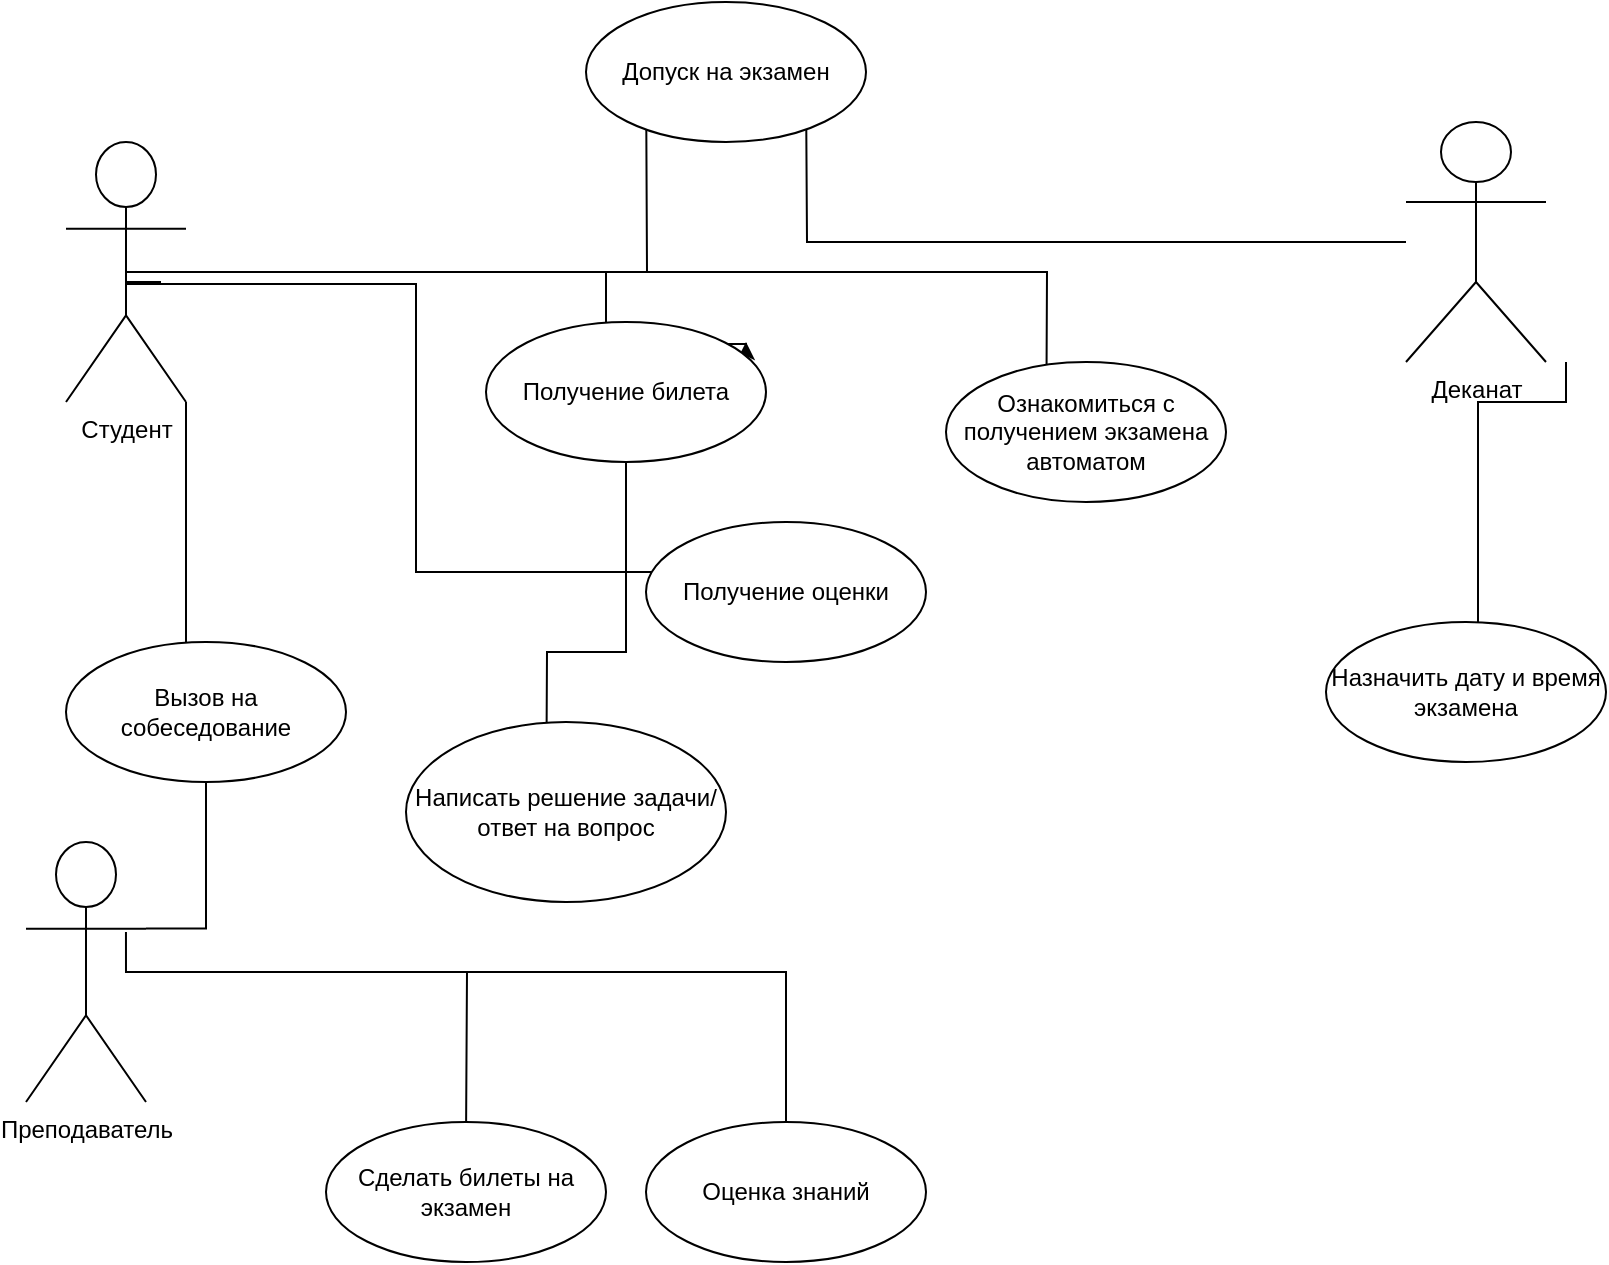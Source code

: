 <mxfile version="22.0.5" type="github">
  <diagram name="Page-1" id="9361dd3d-8414-5efd-6122-117bd74ce7a7">
    <mxGraphModel dx="2438" dy="2125" grid="1" gridSize="10" guides="1" tooltips="1" connect="1" arrows="1" fold="1" page="0" pageScale="1.5" pageWidth="826" pageHeight="1169" background="none" math="0" shadow="0">
      <root>
        <mxCell id="0" />
        <mxCell id="1" parent="0" />
        <mxCell id="BIsx5rSYDtpPCg-pWCxZ-103" style="edgeStyle=orthogonalEdgeStyle;rounded=0;orthogonalLoop=1;jettySize=auto;html=1;exitX=0.5;exitY=0.5;exitDx=0;exitDy=0;exitPerimeter=0;" edge="1" parent="1" source="BIsx5rSYDtpPCg-pWCxZ-134">
          <mxGeometry relative="1" as="geometry">
            <mxPoint x="-1245" y="-660" as="sourcePoint" />
            <mxPoint x="-1060" y="-790" as="targetPoint" />
          </mxGeometry>
        </mxCell>
        <mxCell id="BIsx5rSYDtpPCg-pWCxZ-129" style="edgeStyle=orthogonalEdgeStyle;rounded=0;orthogonalLoop=1;jettySize=auto;html=1;" edge="1" parent="1" source="BIsx5rSYDtpPCg-pWCxZ-134">
          <mxGeometry relative="1" as="geometry">
            <mxPoint x="-1245" y="-660" as="sourcePoint" />
            <mxPoint x="-1010" y="-650" as="targetPoint" />
            <Array as="points">
              <mxPoint x="-1080" y="-685" />
              <mxPoint x="-1080" y="-649" />
            </Array>
          </mxGeometry>
        </mxCell>
        <mxCell id="BIsx5rSYDtpPCg-pWCxZ-127" style="edgeStyle=orthogonalEdgeStyle;rounded=0;orthogonalLoop=1;jettySize=auto;html=1;" edge="1" parent="1" source="BIsx5rSYDtpPCg-pWCxZ-126">
          <mxGeometry relative="1" as="geometry">
            <mxPoint x="-980" y="-780" as="targetPoint" />
          </mxGeometry>
        </mxCell>
        <mxCell id="BIsx5rSYDtpPCg-pWCxZ-162" style="edgeStyle=orthogonalEdgeStyle;rounded=0;orthogonalLoop=1;jettySize=auto;html=1;" edge="1" parent="1">
          <mxGeometry relative="1" as="geometry">
            <mxPoint x="-645" y="-490" as="targetPoint" />
            <mxPoint x="-600" y="-640" as="sourcePoint" />
            <Array as="points">
              <mxPoint x="-600" y="-620" />
              <mxPoint x="-644" y="-620" />
            </Array>
          </mxGeometry>
        </mxCell>
        <mxCell id="BIsx5rSYDtpPCg-pWCxZ-126" value="Деканат" style="shape=umlActor;verticalLabelPosition=bottom;verticalAlign=top;html=1;" vertex="1" parent="1">
          <mxGeometry x="-680" y="-760" width="70" height="120" as="geometry" />
        </mxCell>
        <mxCell id="BIsx5rSYDtpPCg-pWCxZ-137" style="edgeStyle=orthogonalEdgeStyle;rounded=0;orthogonalLoop=1;jettySize=auto;html=1;exitX=1;exitY=1;exitDx=0;exitDy=0;exitPerimeter=0;" edge="1" parent="1" source="BIsx5rSYDtpPCg-pWCxZ-134">
          <mxGeometry relative="1" as="geometry">
            <mxPoint x="-1290" y="-460" as="targetPoint" />
          </mxGeometry>
        </mxCell>
        <mxCell id="BIsx5rSYDtpPCg-pWCxZ-148" style="edgeStyle=orthogonalEdgeStyle;rounded=0;orthogonalLoop=1;jettySize=auto;html=1;" edge="1" parent="1">
          <mxGeometry relative="1" as="geometry">
            <mxPoint x="-1302.5" y="-680" as="sourcePoint" />
            <mxPoint x="-1030" y="-530" as="targetPoint" />
            <Array as="points">
              <mxPoint x="-1320" y="-680" />
              <mxPoint x="-1320" y="-679" />
              <mxPoint x="-1175" y="-679" />
              <mxPoint x="-1175" y="-535" />
              <mxPoint x="-1030" y="-535" />
            </Array>
          </mxGeometry>
        </mxCell>
        <mxCell id="BIsx5rSYDtpPCg-pWCxZ-154" style="edgeStyle=orthogonalEdgeStyle;rounded=0;orthogonalLoop=1;jettySize=auto;html=1;" edge="1" parent="1" source="BIsx5rSYDtpPCg-pWCxZ-134">
          <mxGeometry relative="1" as="geometry">
            <mxPoint x="-860" y="-577.5" as="targetPoint" />
            <mxPoint x="-1300" y="-672.5" as="sourcePoint" />
          </mxGeometry>
        </mxCell>
        <mxCell id="BIsx5rSYDtpPCg-pWCxZ-134" value="Студент" style="shape=umlActor;verticalLabelPosition=bottom;verticalAlign=top;html=1;" vertex="1" parent="1">
          <mxGeometry x="-1350" y="-750" width="60" height="130" as="geometry" />
        </mxCell>
        <mxCell id="BIsx5rSYDtpPCg-pWCxZ-144" style="edgeStyle=orthogonalEdgeStyle;rounded=0;orthogonalLoop=1;jettySize=auto;html=1;exitX=1;exitY=0.333;exitDx=0;exitDy=0;exitPerimeter=0;" edge="1" parent="1" source="BIsx5rSYDtpPCg-pWCxZ-139">
          <mxGeometry relative="1" as="geometry">
            <mxPoint x="-1280" y="-460" as="targetPoint" />
            <Array as="points">
              <mxPoint x="-1280" y="-357" />
            </Array>
          </mxGeometry>
        </mxCell>
        <mxCell id="BIsx5rSYDtpPCg-pWCxZ-146" style="edgeStyle=orthogonalEdgeStyle;rounded=0;orthogonalLoop=1;jettySize=auto;html=1;exitX=0.833;exitY=0.346;exitDx=0;exitDy=0;exitPerimeter=0;" edge="1" parent="1" source="BIsx5rSYDtpPCg-pWCxZ-139">
          <mxGeometry relative="1" as="geometry">
            <mxPoint x="-980" y="-250" as="targetPoint" />
            <Array as="points">
              <mxPoint x="-1320" y="-335" />
              <mxPoint x="-990" y="-335" />
              <mxPoint x="-990" y="-250" />
            </Array>
          </mxGeometry>
        </mxCell>
        <mxCell id="BIsx5rSYDtpPCg-pWCxZ-157" style="edgeStyle=orthogonalEdgeStyle;rounded=0;orthogonalLoop=1;jettySize=auto;html=1;" edge="1" parent="1" source="BIsx5rSYDtpPCg-pWCxZ-139">
          <mxGeometry relative="1" as="geometry">
            <mxPoint x="-1150" y="-250" as="targetPoint" />
          </mxGeometry>
        </mxCell>
        <mxCell id="BIsx5rSYDtpPCg-pWCxZ-139" value="Преподаватель" style="shape=umlActor;verticalLabelPosition=bottom;verticalAlign=top;html=1;" vertex="1" parent="1">
          <mxGeometry x="-1370" y="-400" width="60" height="130" as="geometry" />
        </mxCell>
        <mxCell id="BIsx5rSYDtpPCg-pWCxZ-149" value="Допуск на экзамен" style="ellipse;whiteSpace=wrap;html=1;" vertex="1" parent="1">
          <mxGeometry x="-1090" y="-820" width="140" height="70" as="geometry" />
        </mxCell>
        <mxCell id="BIsx5rSYDtpPCg-pWCxZ-160" style="edgeStyle=orthogonalEdgeStyle;rounded=0;orthogonalLoop=1;jettySize=auto;html=1;" edge="1" parent="1" source="BIsx5rSYDtpPCg-pWCxZ-150">
          <mxGeometry relative="1" as="geometry">
            <mxPoint x="-1110" y="-400" as="targetPoint" />
          </mxGeometry>
        </mxCell>
        <mxCell id="BIsx5rSYDtpPCg-pWCxZ-150" value="Получение билета" style="ellipse;whiteSpace=wrap;html=1;" vertex="1" parent="1">
          <mxGeometry x="-1140" y="-660" width="140" height="70" as="geometry" />
        </mxCell>
        <mxCell id="BIsx5rSYDtpPCg-pWCxZ-151" value="Получение оценки" style="ellipse;whiteSpace=wrap;html=1;" vertex="1" parent="1">
          <mxGeometry x="-1060" y="-560" width="140" height="70" as="geometry" />
        </mxCell>
        <mxCell id="BIsx5rSYDtpPCg-pWCxZ-152" value="Вызов на собеседование" style="ellipse;whiteSpace=wrap;html=1;" vertex="1" parent="1">
          <mxGeometry x="-1350" y="-500" width="140" height="70" as="geometry" />
        </mxCell>
        <mxCell id="BIsx5rSYDtpPCg-pWCxZ-153" value="Оценка знаний" style="ellipse;whiteSpace=wrap;html=1;" vertex="1" parent="1">
          <mxGeometry x="-1060" y="-260" width="140" height="70" as="geometry" />
        </mxCell>
        <mxCell id="BIsx5rSYDtpPCg-pWCxZ-156" value="Ознакомиться с получением экзамена автоматом" style="ellipse;whiteSpace=wrap;html=1;" vertex="1" parent="1">
          <mxGeometry x="-910" y="-640" width="140" height="70" as="geometry" />
        </mxCell>
        <mxCell id="BIsx5rSYDtpPCg-pWCxZ-158" value="Сделать билеты на экзамен" style="ellipse;whiteSpace=wrap;html=1;" vertex="1" parent="1">
          <mxGeometry x="-1220" y="-260" width="140" height="70" as="geometry" />
        </mxCell>
        <mxCell id="BIsx5rSYDtpPCg-pWCxZ-159" value="Написать решение задачи/ ответ на вопрос" style="ellipse;whiteSpace=wrap;html=1;" vertex="1" parent="1">
          <mxGeometry x="-1180" y="-460" width="160" height="90" as="geometry" />
        </mxCell>
        <mxCell id="BIsx5rSYDtpPCg-pWCxZ-163" value="Назначить дату и время экзамена" style="ellipse;whiteSpace=wrap;html=1;" vertex="1" parent="1">
          <mxGeometry x="-720" y="-510" width="140" height="70" as="geometry" />
        </mxCell>
      </root>
    </mxGraphModel>
  </diagram>
</mxfile>
